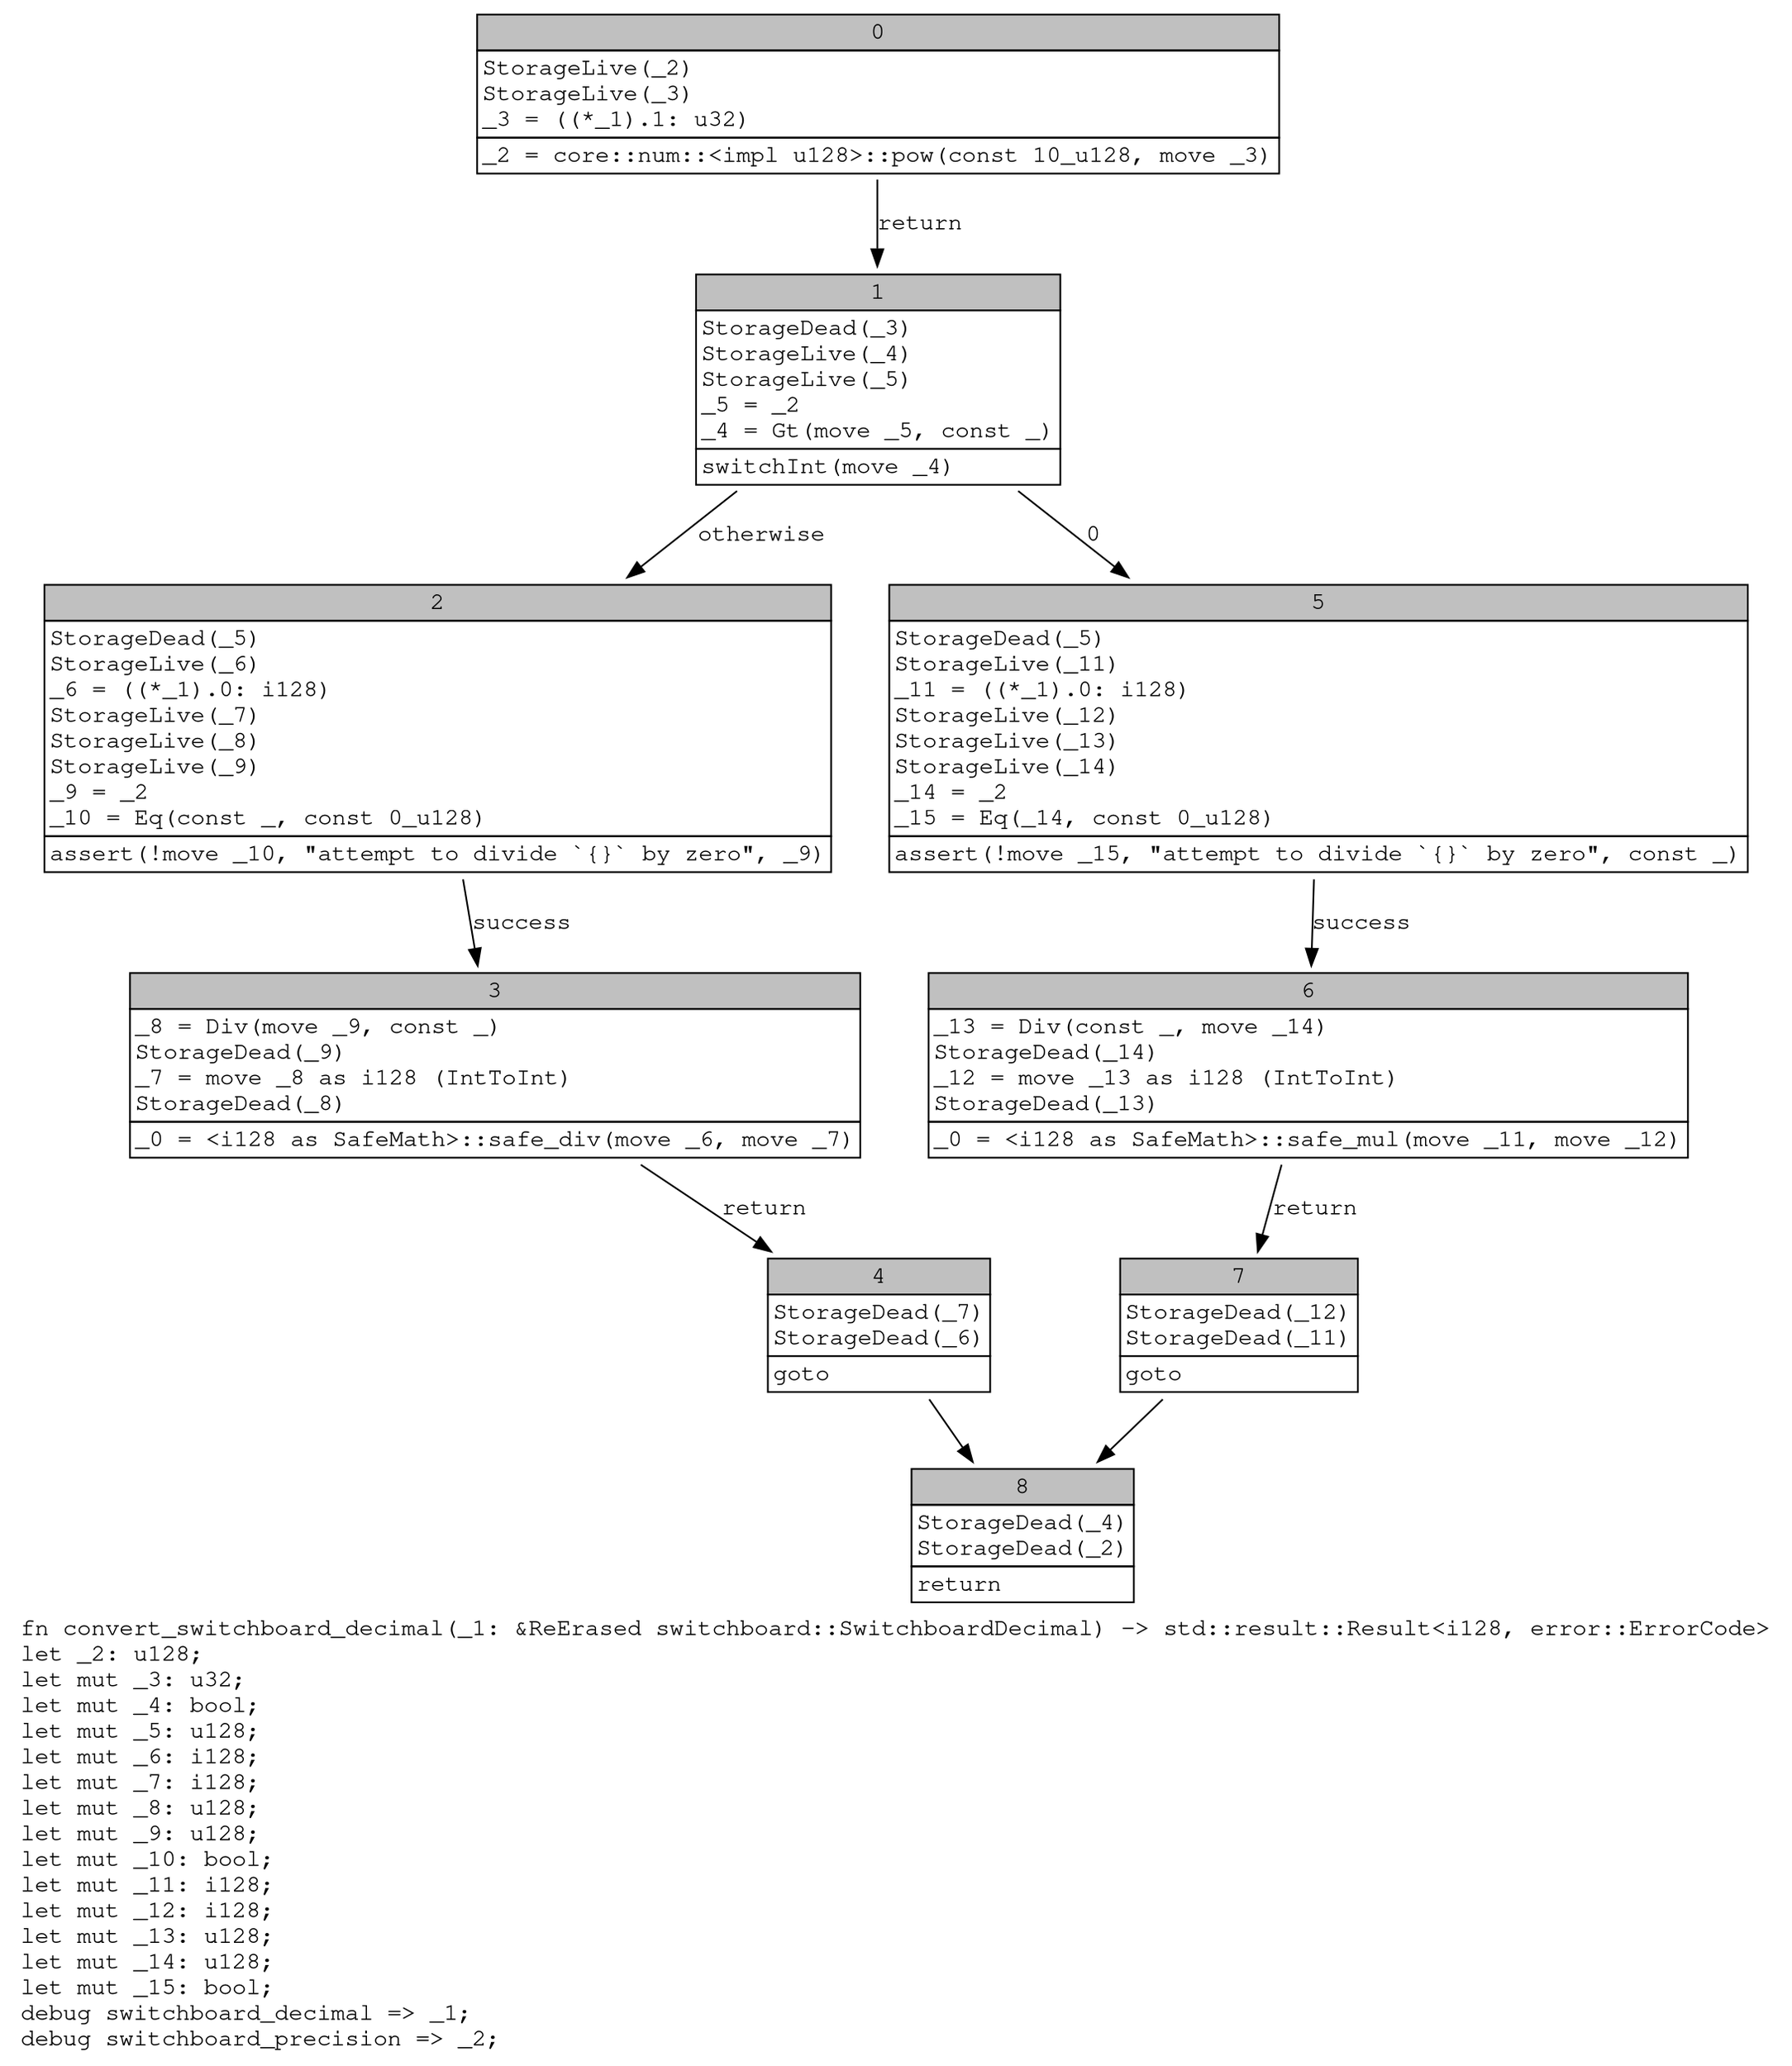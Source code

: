 digraph Mir_0_3529 {
    graph [fontname="Courier, monospace"];
    node [fontname="Courier, monospace"];
    edge [fontname="Courier, monospace"];
    label=<fn convert_switchboard_decimal(_1: &amp;ReErased switchboard::SwitchboardDecimal) -&gt; std::result::Result&lt;i128, error::ErrorCode&gt;<br align="left"/>let _2: u128;<br align="left"/>let mut _3: u32;<br align="left"/>let mut _4: bool;<br align="left"/>let mut _5: u128;<br align="left"/>let mut _6: i128;<br align="left"/>let mut _7: i128;<br align="left"/>let mut _8: u128;<br align="left"/>let mut _9: u128;<br align="left"/>let mut _10: bool;<br align="left"/>let mut _11: i128;<br align="left"/>let mut _12: i128;<br align="left"/>let mut _13: u128;<br align="left"/>let mut _14: u128;<br align="left"/>let mut _15: bool;<br align="left"/>debug switchboard_decimal =&gt; _1;<br align="left"/>debug switchboard_precision =&gt; _2;<br align="left"/>>;
    bb0__0_3529 [shape="none", label=<<table border="0" cellborder="1" cellspacing="0"><tr><td bgcolor="gray" align="center" colspan="1">0</td></tr><tr><td align="left" balign="left">StorageLive(_2)<br/>StorageLive(_3)<br/>_3 = ((*_1).1: u32)<br/></td></tr><tr><td align="left">_2 = core::num::&lt;impl u128&gt;::pow(const 10_u128, move _3)</td></tr></table>>];
    bb1__0_3529 [shape="none", label=<<table border="0" cellborder="1" cellspacing="0"><tr><td bgcolor="gray" align="center" colspan="1">1</td></tr><tr><td align="left" balign="left">StorageDead(_3)<br/>StorageLive(_4)<br/>StorageLive(_5)<br/>_5 = _2<br/>_4 = Gt(move _5, const _)<br/></td></tr><tr><td align="left">switchInt(move _4)</td></tr></table>>];
    bb2__0_3529 [shape="none", label=<<table border="0" cellborder="1" cellspacing="0"><tr><td bgcolor="gray" align="center" colspan="1">2</td></tr><tr><td align="left" balign="left">StorageDead(_5)<br/>StorageLive(_6)<br/>_6 = ((*_1).0: i128)<br/>StorageLive(_7)<br/>StorageLive(_8)<br/>StorageLive(_9)<br/>_9 = _2<br/>_10 = Eq(const _, const 0_u128)<br/></td></tr><tr><td align="left">assert(!move _10, &quot;attempt to divide `{}` by zero&quot;, _9)</td></tr></table>>];
    bb3__0_3529 [shape="none", label=<<table border="0" cellborder="1" cellspacing="0"><tr><td bgcolor="gray" align="center" colspan="1">3</td></tr><tr><td align="left" balign="left">_8 = Div(move _9, const _)<br/>StorageDead(_9)<br/>_7 = move _8 as i128 (IntToInt)<br/>StorageDead(_8)<br/></td></tr><tr><td align="left">_0 = &lt;i128 as SafeMath&gt;::safe_div(move _6, move _7)</td></tr></table>>];
    bb4__0_3529 [shape="none", label=<<table border="0" cellborder="1" cellspacing="0"><tr><td bgcolor="gray" align="center" colspan="1">4</td></tr><tr><td align="left" balign="left">StorageDead(_7)<br/>StorageDead(_6)<br/></td></tr><tr><td align="left">goto</td></tr></table>>];
    bb5__0_3529 [shape="none", label=<<table border="0" cellborder="1" cellspacing="0"><tr><td bgcolor="gray" align="center" colspan="1">5</td></tr><tr><td align="left" balign="left">StorageDead(_5)<br/>StorageLive(_11)<br/>_11 = ((*_1).0: i128)<br/>StorageLive(_12)<br/>StorageLive(_13)<br/>StorageLive(_14)<br/>_14 = _2<br/>_15 = Eq(_14, const 0_u128)<br/></td></tr><tr><td align="left">assert(!move _15, &quot;attempt to divide `{}` by zero&quot;, const _)</td></tr></table>>];
    bb6__0_3529 [shape="none", label=<<table border="0" cellborder="1" cellspacing="0"><tr><td bgcolor="gray" align="center" colspan="1">6</td></tr><tr><td align="left" balign="left">_13 = Div(const _, move _14)<br/>StorageDead(_14)<br/>_12 = move _13 as i128 (IntToInt)<br/>StorageDead(_13)<br/></td></tr><tr><td align="left">_0 = &lt;i128 as SafeMath&gt;::safe_mul(move _11, move _12)</td></tr></table>>];
    bb7__0_3529 [shape="none", label=<<table border="0" cellborder="1" cellspacing="0"><tr><td bgcolor="gray" align="center" colspan="1">7</td></tr><tr><td align="left" balign="left">StorageDead(_12)<br/>StorageDead(_11)<br/></td></tr><tr><td align="left">goto</td></tr></table>>];
    bb8__0_3529 [shape="none", label=<<table border="0" cellborder="1" cellspacing="0"><tr><td bgcolor="gray" align="center" colspan="1">8</td></tr><tr><td align="left" balign="left">StorageDead(_4)<br/>StorageDead(_2)<br/></td></tr><tr><td align="left">return</td></tr></table>>];
    bb0__0_3529 -> bb1__0_3529 [label="return"];
    bb1__0_3529 -> bb5__0_3529 [label="0"];
    bb1__0_3529 -> bb2__0_3529 [label="otherwise"];
    bb2__0_3529 -> bb3__0_3529 [label="success"];
    bb3__0_3529 -> bb4__0_3529 [label="return"];
    bb4__0_3529 -> bb8__0_3529 [label=""];
    bb5__0_3529 -> bb6__0_3529 [label="success"];
    bb6__0_3529 -> bb7__0_3529 [label="return"];
    bb7__0_3529 -> bb8__0_3529 [label=""];
}
